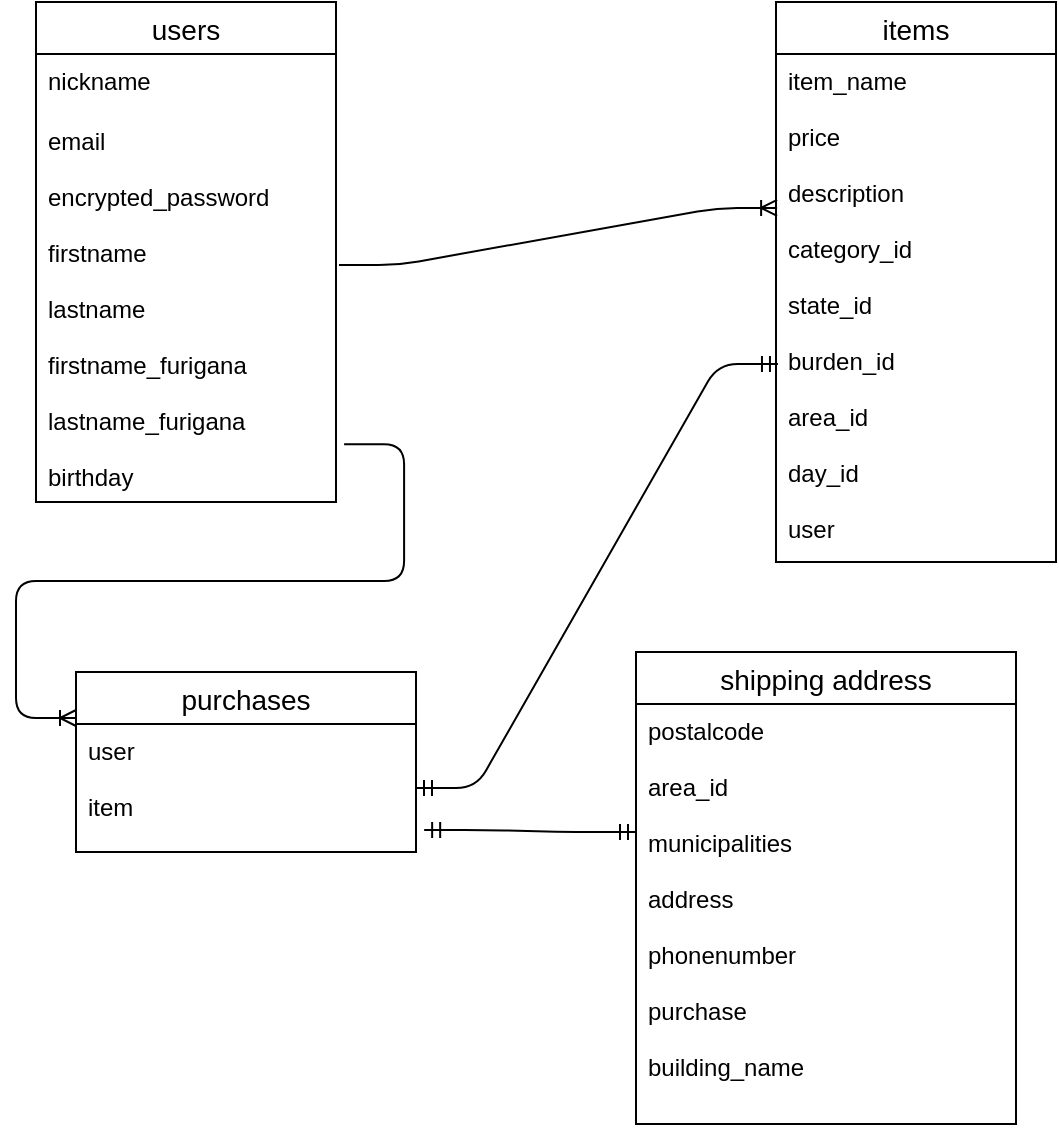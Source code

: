 <mxfile version="13.10.0" type="embed">
    <diagram id="k1YN80HeexdoRviu-JpK" name="ページ1">
        <mxGraphModel dx="968" dy="583" grid="1" gridSize="10" guides="1" tooltips="1" connect="1" arrows="1" fold="1" page="1" pageScale="1" pageWidth="827" pageHeight="1169" math="0" shadow="0">
            <root>
                <mxCell id="0"/>
                <mxCell id="1" parent="0"/>
                <mxCell id="57" value="users" style="swimlane;fontStyle=0;childLayout=stackLayout;horizontal=1;startSize=26;horizontalStack=0;resizeParent=1;resizeParentMax=0;resizeLast=0;collapsible=1;marginBottom=0;align=center;fontSize=14;shadow=0;" parent="1" vertex="1">
                    <mxGeometry x="170" y="35" width="150" height="250" as="geometry"/>
                </mxCell>
                <mxCell id="59" value="nickname" style="text;strokeColor=none;fillColor=none;spacingLeft=4;spacingRight=4;overflow=hidden;rotatable=0;points=[[0,0.5],[1,0.5]];portConstraint=eastwest;fontSize=12;" parent="57" vertex="1">
                    <mxGeometry y="26" width="150" height="30" as="geometry"/>
                </mxCell>
                <mxCell id="60" value="email&#10;&#10;encrypted_password&#10;&#10;firstname&#10;&#10;lastname&#10;&#10;firstname_furigana&#10;&#10;lastname_furigana &#10;&#10;birthday" style="text;strokeColor=none;fillColor=none;spacingLeft=4;spacingRight=4;overflow=hidden;rotatable=0;points=[[0,0.5],[1,0.5]];portConstraint=eastwest;fontSize=12;" parent="57" vertex="1">
                    <mxGeometry y="56" width="150" height="194" as="geometry"/>
                </mxCell>
                <mxCell id="74" value="items" style="swimlane;fontStyle=0;childLayout=stackLayout;horizontal=1;startSize=26;horizontalStack=0;resizeParent=1;resizeParentMax=0;resizeLast=0;collapsible=1;marginBottom=0;align=center;fontSize=14;shadow=0;" parent="1" vertex="1">
                    <mxGeometry x="540" y="35" width="140" height="280" as="geometry"/>
                </mxCell>
                <mxCell id="75" value="item_name&#10;&#10;price&#10;&#10;description&#10;&#10;category_id&#10;&#10;state_id&#10;&#10;burden_id&#10;&#10;area_id&#10;&#10;day_id&#10;&#10;user" style="text;strokeColor=none;fillColor=none;spacingLeft=4;spacingRight=4;overflow=hidden;rotatable=0;points=[[0,0.5],[1,0.5]];portConstraint=eastwest;fontSize=12;" parent="74" vertex="1">
                    <mxGeometry y="26" width="140" height="254" as="geometry"/>
                </mxCell>
                <mxCell id="78" value="purchases" style="swimlane;fontStyle=0;childLayout=stackLayout;horizontal=1;startSize=26;horizontalStack=0;resizeParent=1;resizeParentMax=0;resizeLast=0;collapsible=1;marginBottom=0;align=center;fontSize=14;shadow=0;" parent="1" vertex="1">
                    <mxGeometry x="190" y="370" width="170" height="90" as="geometry"/>
                </mxCell>
                <mxCell id="80" value="user&#10;&#10;item" style="text;strokeColor=none;fillColor=none;spacingLeft=4;spacingRight=4;overflow=hidden;rotatable=0;points=[[0,0.5],[1,0.5]];portConstraint=eastwest;fontSize=12;" parent="78" vertex="1">
                    <mxGeometry y="26" width="170" height="64" as="geometry"/>
                </mxCell>
                <mxCell id="82" value="shipping address" style="swimlane;fontStyle=0;childLayout=stackLayout;horizontal=1;startSize=26;horizontalStack=0;resizeParent=1;resizeParentMax=0;resizeLast=0;collapsible=1;marginBottom=0;align=center;fontSize=14;shadow=0;" parent="1" vertex="1">
                    <mxGeometry x="470" y="360" width="190" height="236" as="geometry"/>
                </mxCell>
                <mxCell id="85" value="postalcode&#10;&#10;area_id&#10;&#10;municipalities&#10;&#10;address&#10;&#10;phonenumber&#10;&#10;purchase&#10;&#10;building_name" style="text;strokeColor=none;fillColor=none;spacingLeft=4;spacingRight=4;overflow=hidden;rotatable=0;points=[[0,0.5],[1,0.5]];portConstraint=eastwest;fontSize=12;" parent="82" vertex="1">
                    <mxGeometry y="26" width="190" height="210" as="geometry"/>
                </mxCell>
                <mxCell id="87" value="" style="edgeStyle=entityRelationEdgeStyle;fontSize=12;html=1;endArrow=ERoneToMany;exitX=1.01;exitY=0.389;exitDx=0;exitDy=0;exitPerimeter=0;entryX=0.004;entryY=0.303;entryDx=0;entryDy=0;entryPerimeter=0;" parent="1" source="60" target="75" edge="1">
                    <mxGeometry width="100" height="100" relative="1" as="geometry">
                        <mxPoint x="280" y="153" as="sourcePoint"/>
                        <mxPoint x="532" y="149" as="targetPoint"/>
                    </mxGeometry>
                </mxCell>
                <mxCell id="88" value="" style="edgeStyle=entityRelationEdgeStyle;fontSize=12;html=1;endArrow=ERoneToMany;exitX=1.027;exitY=0.851;exitDx=0;exitDy=0;exitPerimeter=0;" parent="1" source="60" edge="1">
                    <mxGeometry width="100" height="100" relative="1" as="geometry">
                        <mxPoint x="325" y="260" as="sourcePoint"/>
                        <mxPoint x="190" y="393" as="targetPoint"/>
                    </mxGeometry>
                </mxCell>
                <mxCell id="89" value="" style="edgeStyle=entityRelationEdgeStyle;fontSize=12;html=1;endArrow=ERmandOne;startArrow=ERmandOne;exitX=1;exitY=0.5;exitDx=0;exitDy=0;entryX=0.007;entryY=0.61;entryDx=0;entryDy=0;entryPerimeter=0;" parent="1" source="80" target="75" edge="1">
                    <mxGeometry width="100" height="100" relative="1" as="geometry">
                        <mxPoint x="390" y="320" as="sourcePoint"/>
                        <mxPoint x="530" y="200" as="targetPoint"/>
                    </mxGeometry>
                </mxCell>
                <mxCell id="90" value="" style="edgeStyle=entityRelationEdgeStyle;fontSize=12;html=1;endArrow=ERmandOne;startArrow=ERmandOne;exitX=1.024;exitY=0.828;exitDx=0;exitDy=0;entryX=0;entryY=0.305;entryDx=0;entryDy=0;entryPerimeter=0;exitPerimeter=0;" parent="1" source="80" target="85" edge="1">
                    <mxGeometry width="100" height="100" relative="1" as="geometry">
                        <mxPoint x="390" y="320" as="sourcePoint"/>
                        <mxPoint x="357" y="390" as="targetPoint"/>
                    </mxGeometry>
                </mxCell>
            </root>
        </mxGraphModel>
    </diagram>
</mxfile>